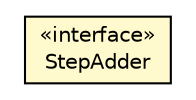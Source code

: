 #!/usr/local/bin/dot
#
# Class diagram 
# Generated by UMLGraph version R5_6 (http://www.umlgraph.org/)
#

digraph G {
	edge [fontname="Helvetica",fontsize=10,labelfontname="Helvetica",labelfontsize=10];
	node [fontname="Helvetica",fontsize=10,shape=plaintext];
	nodesep=0.25;
	ranksep=0.5;
	// eu.itesla_project.iidm.network.PhaseTapChangerAdder.StepAdder
	c5334 [label=<<table title="eu.itesla_project.iidm.network.PhaseTapChangerAdder.StepAdder" border="0" cellborder="1" cellspacing="0" cellpadding="2" port="p" bgcolor="lemonChiffon" href="./PhaseTapChangerAdder.StepAdder.html">
		<tr><td><table border="0" cellspacing="0" cellpadding="1">
<tr><td align="center" balign="center"> &#171;interface&#187; </td></tr>
<tr><td align="center" balign="center"> StepAdder </td></tr>
		</table></td></tr>
		</table>>, URL="./PhaseTapChangerAdder.StepAdder.html", fontname="Helvetica", fontcolor="black", fontsize=10.0];
}

